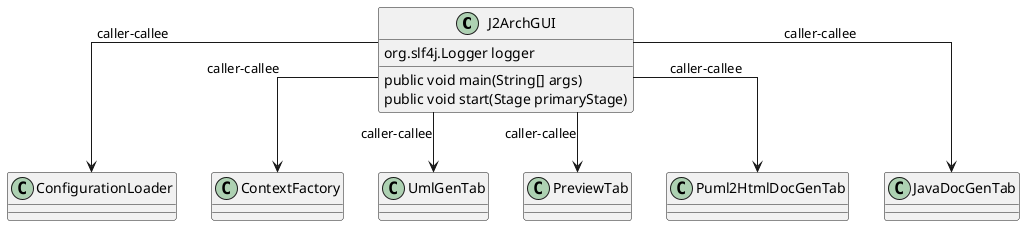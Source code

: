 @startuml
skinparam linetype Ortho
class J2ArchGUI {
    org.slf4j.Logger logger
    public void main(String[] args)
    public void start(Stage primaryStage)
}
J2ArchGUI --> ConfigurationLoader : caller-callee
J2ArchGUI --> ContextFactory : caller-callee
J2ArchGUI --> UmlGenTab : caller-callee
J2ArchGUI --> PreviewTab : caller-callee
J2ArchGUI --> Puml2HtmlDocGenTab : caller-callee
J2ArchGUI --> JavaDocGenTab : caller-callee
@enduml
